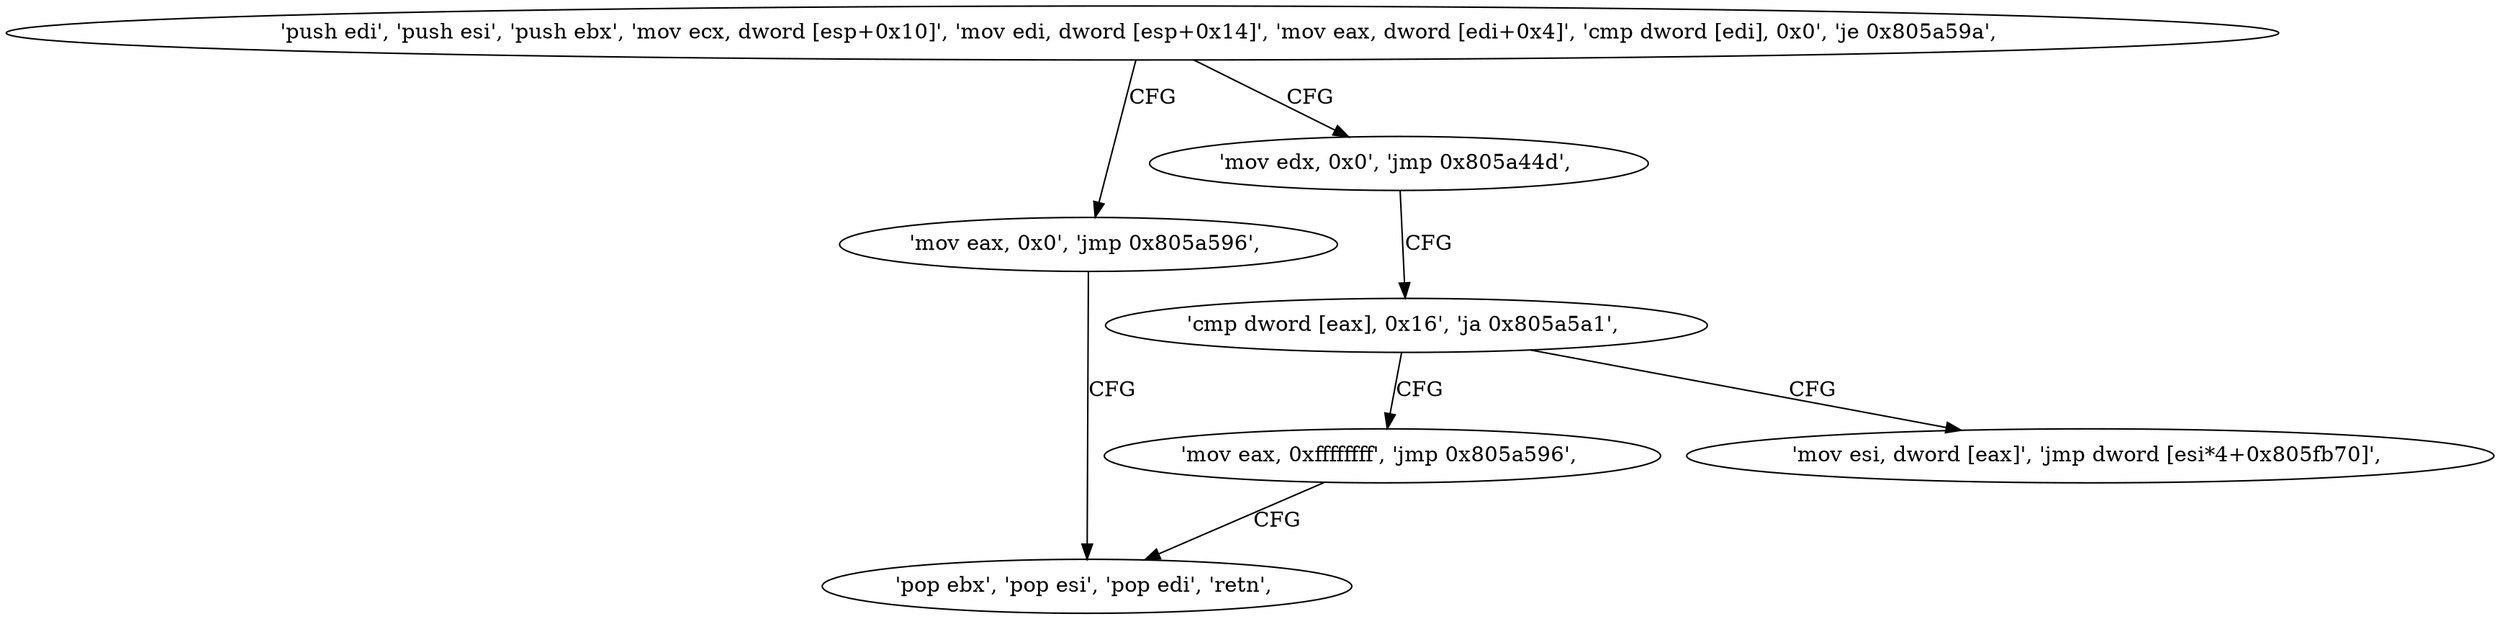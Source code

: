 digraph "func" {
"134587416" [label = "'push edi', 'push esi', 'push ebx', 'mov ecx, dword [esp+0x10]', 'mov edi, dword [esp+0x14]', 'mov eax, dword [edi+0x4]', 'cmp dword [edi], 0x0', 'je 0x805a59a', " ]
"134587802" [label = "'mov eax, 0x0', 'jmp 0x805a596', " ]
"134587439" [label = "'mov edx, 0x0', 'jmp 0x805a44d', " ]
"134587798" [label = "'pop ebx', 'pop esi', 'pop edi', 'retn', " ]
"134587469" [label = "'cmp dword [eax], 0x16', 'ja 0x805a5a1', " ]
"134587809" [label = "'mov eax, 0xffffffff', 'jmp 0x805a596', " ]
"134587478" [label = "'mov esi, dword [eax]', 'jmp dword [esi*4+0x805fb70]', " ]
"134587416" -> "134587802" [ label = "CFG" ]
"134587416" -> "134587439" [ label = "CFG" ]
"134587802" -> "134587798" [ label = "CFG" ]
"134587439" -> "134587469" [ label = "CFG" ]
"134587469" -> "134587809" [ label = "CFG" ]
"134587469" -> "134587478" [ label = "CFG" ]
"134587809" -> "134587798" [ label = "CFG" ]
}
